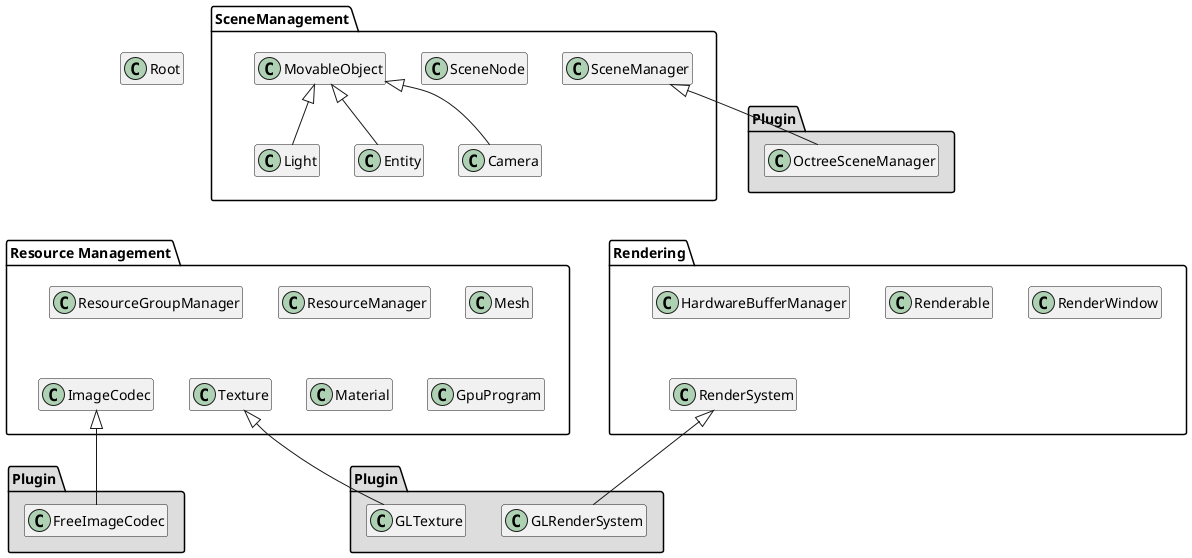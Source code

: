 @startuml
'left to right direction
hide members
hide methods
class Root
package SceneManagement {
    MovableObject <|-- Entity
    MovableObject <|-- Camera
    MovableObject <|-- Light
    class SceneNode
    class SceneManager
}
package Plugin as Plugin1 #DDD {
    SceneManager <|-- OctreeSceneManager
}
package "Resource Management" {
    class ResourceGroupManager
    class ResourceManager
    class ImageCodec
    class Mesh
    class Material
    class GpuProgram
    class Texture
}
package Plugin as Plugin2 #DDD {
    ImageCodec <|-down- FreeImageCodec
}
package Rendering {
    class RenderWindow
    class Renderable
    class RenderSystem
    class HardwareBufferManager
}
package Plugin as Plugin3 #DDD {
    Texture <|-- GLTexture
    RenderSystem <|-- GLRenderSystem
}

'some dummy connection to get the desired layout
Root -right[hidden]- SceneManagement
Light -down[hidden]- Rendering
Light -down[hidden] "Resource Management"
ResourceGroupManager -down[hidden]- Texture
ResourceGroupManager -down[hidden]- ImageCodec
HardwareBufferManager -down[hidden]- RenderSystem
@enduml 

